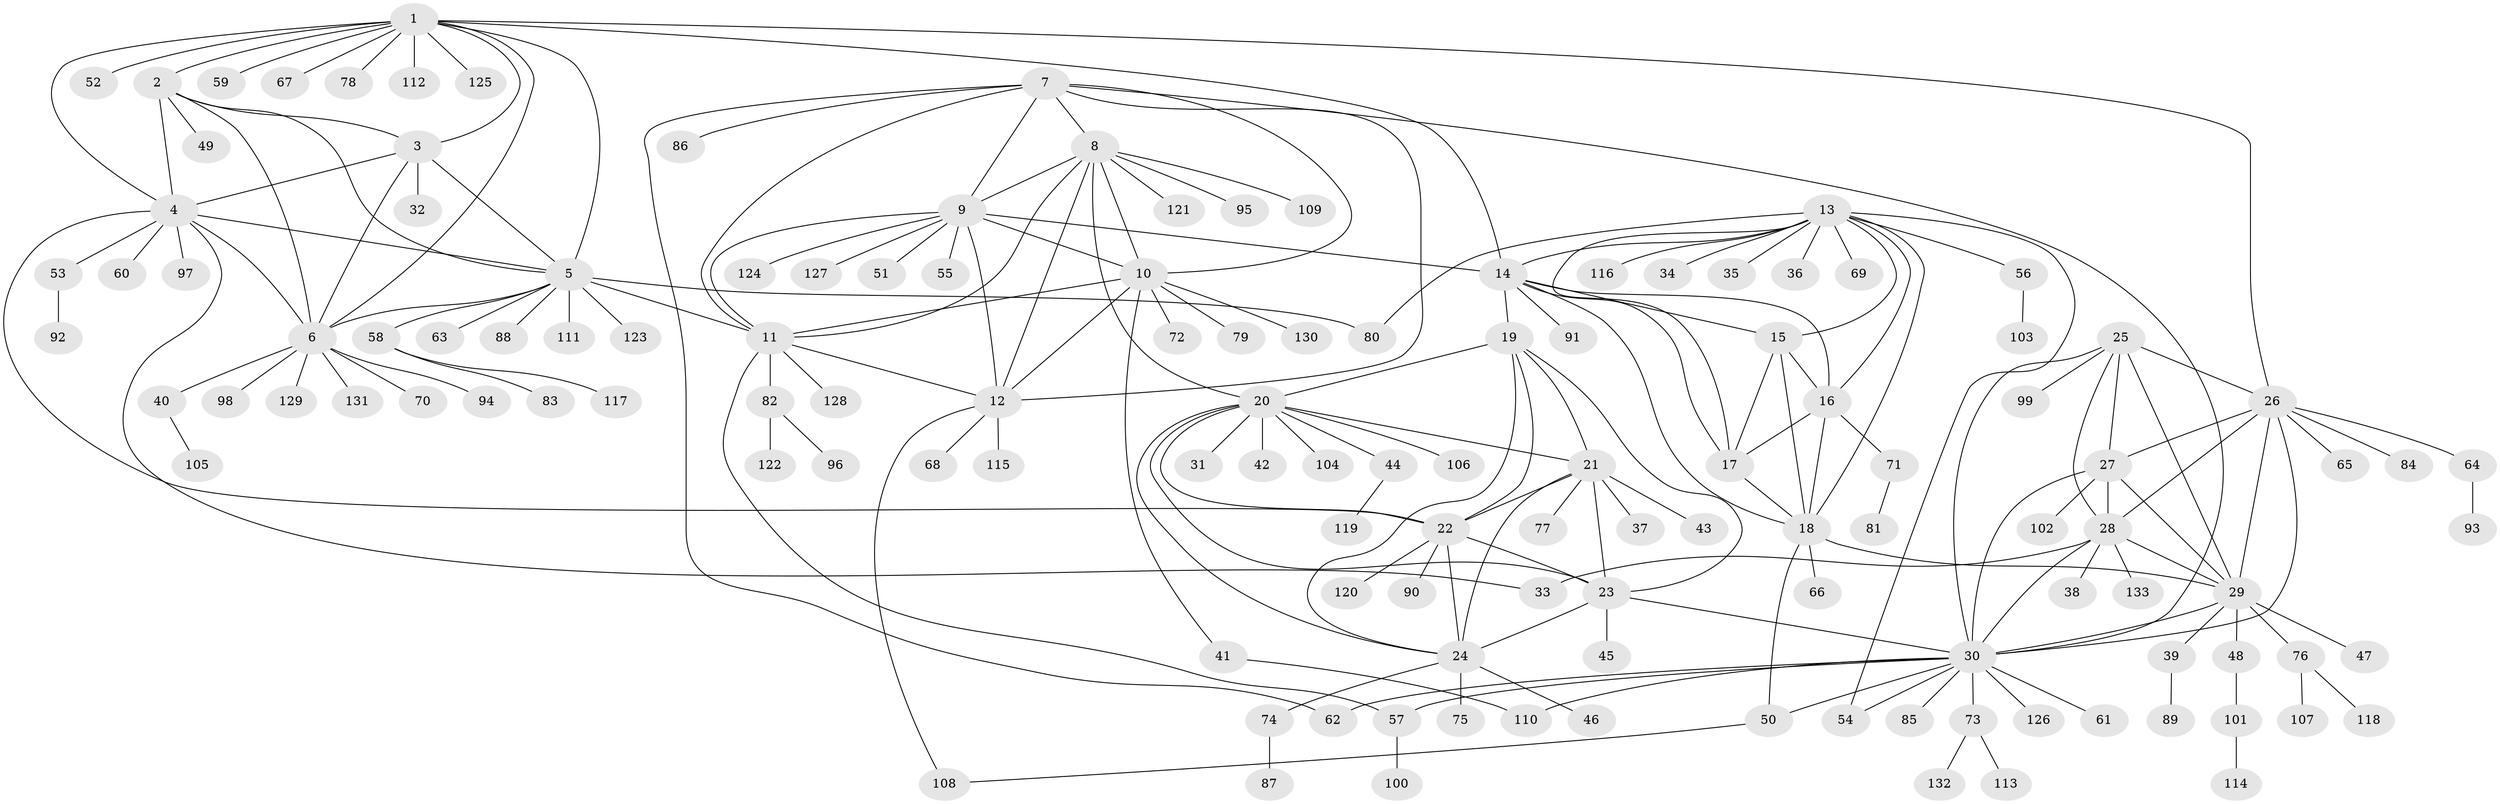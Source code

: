 // coarse degree distribution, {3: 0.02564102564102564, 5: 0.02564102564102564, 1: 0.7435897435897436, 4: 0.05128205128205128, 6: 0.02564102564102564, 8: 0.05128205128205128, 7: 0.02564102564102564, 9: 0.05128205128205128}
// Generated by graph-tools (version 1.1) at 2025/59/03/04/25 21:59:05]
// undirected, 133 vertices, 196 edges
graph export_dot {
graph [start="1"]
  node [color=gray90,style=filled];
  1;
  2;
  3;
  4;
  5;
  6;
  7;
  8;
  9;
  10;
  11;
  12;
  13;
  14;
  15;
  16;
  17;
  18;
  19;
  20;
  21;
  22;
  23;
  24;
  25;
  26;
  27;
  28;
  29;
  30;
  31;
  32;
  33;
  34;
  35;
  36;
  37;
  38;
  39;
  40;
  41;
  42;
  43;
  44;
  45;
  46;
  47;
  48;
  49;
  50;
  51;
  52;
  53;
  54;
  55;
  56;
  57;
  58;
  59;
  60;
  61;
  62;
  63;
  64;
  65;
  66;
  67;
  68;
  69;
  70;
  71;
  72;
  73;
  74;
  75;
  76;
  77;
  78;
  79;
  80;
  81;
  82;
  83;
  84;
  85;
  86;
  87;
  88;
  89;
  90;
  91;
  92;
  93;
  94;
  95;
  96;
  97;
  98;
  99;
  100;
  101;
  102;
  103;
  104;
  105;
  106;
  107;
  108;
  109;
  110;
  111;
  112;
  113;
  114;
  115;
  116;
  117;
  118;
  119;
  120;
  121;
  122;
  123;
  124;
  125;
  126;
  127;
  128;
  129;
  130;
  131;
  132;
  133;
  1 -- 2;
  1 -- 3;
  1 -- 4;
  1 -- 5;
  1 -- 6;
  1 -- 14;
  1 -- 26;
  1 -- 52;
  1 -- 59;
  1 -- 67;
  1 -- 78;
  1 -- 112;
  1 -- 125;
  2 -- 3;
  2 -- 4;
  2 -- 5;
  2 -- 6;
  2 -- 49;
  3 -- 4;
  3 -- 5;
  3 -- 6;
  3 -- 32;
  4 -- 5;
  4 -- 6;
  4 -- 22;
  4 -- 33;
  4 -- 53;
  4 -- 60;
  4 -- 97;
  5 -- 6;
  5 -- 11;
  5 -- 58;
  5 -- 63;
  5 -- 80;
  5 -- 88;
  5 -- 111;
  5 -- 123;
  6 -- 40;
  6 -- 70;
  6 -- 94;
  6 -- 98;
  6 -- 129;
  6 -- 131;
  7 -- 8;
  7 -- 9;
  7 -- 10;
  7 -- 11;
  7 -- 12;
  7 -- 30;
  7 -- 62;
  7 -- 86;
  8 -- 9;
  8 -- 10;
  8 -- 11;
  8 -- 12;
  8 -- 20;
  8 -- 95;
  8 -- 109;
  8 -- 121;
  9 -- 10;
  9 -- 11;
  9 -- 12;
  9 -- 14;
  9 -- 51;
  9 -- 55;
  9 -- 124;
  9 -- 127;
  10 -- 11;
  10 -- 12;
  10 -- 41;
  10 -- 72;
  10 -- 79;
  10 -- 130;
  11 -- 12;
  11 -- 57;
  11 -- 82;
  11 -- 128;
  12 -- 68;
  12 -- 108;
  12 -- 115;
  13 -- 14;
  13 -- 15;
  13 -- 16;
  13 -- 17;
  13 -- 18;
  13 -- 34;
  13 -- 35;
  13 -- 36;
  13 -- 54;
  13 -- 56;
  13 -- 69;
  13 -- 80;
  13 -- 116;
  14 -- 15;
  14 -- 16;
  14 -- 17;
  14 -- 18;
  14 -- 19;
  14 -- 91;
  15 -- 16;
  15 -- 17;
  15 -- 18;
  16 -- 17;
  16 -- 18;
  16 -- 71;
  17 -- 18;
  18 -- 29;
  18 -- 50;
  18 -- 66;
  19 -- 20;
  19 -- 21;
  19 -- 22;
  19 -- 23;
  19 -- 24;
  20 -- 21;
  20 -- 22;
  20 -- 23;
  20 -- 24;
  20 -- 31;
  20 -- 42;
  20 -- 44;
  20 -- 104;
  20 -- 106;
  21 -- 22;
  21 -- 23;
  21 -- 24;
  21 -- 37;
  21 -- 43;
  21 -- 77;
  22 -- 23;
  22 -- 24;
  22 -- 90;
  22 -- 120;
  23 -- 24;
  23 -- 30;
  23 -- 45;
  24 -- 46;
  24 -- 74;
  24 -- 75;
  25 -- 26;
  25 -- 27;
  25 -- 28;
  25 -- 29;
  25 -- 30;
  25 -- 99;
  26 -- 27;
  26 -- 28;
  26 -- 29;
  26 -- 30;
  26 -- 64;
  26 -- 65;
  26 -- 84;
  27 -- 28;
  27 -- 29;
  27 -- 30;
  27 -- 102;
  28 -- 29;
  28 -- 30;
  28 -- 33;
  28 -- 38;
  28 -- 133;
  29 -- 30;
  29 -- 39;
  29 -- 47;
  29 -- 48;
  29 -- 76;
  30 -- 50;
  30 -- 54;
  30 -- 57;
  30 -- 61;
  30 -- 62;
  30 -- 73;
  30 -- 85;
  30 -- 110;
  30 -- 126;
  39 -- 89;
  40 -- 105;
  41 -- 110;
  44 -- 119;
  48 -- 101;
  50 -- 108;
  53 -- 92;
  56 -- 103;
  57 -- 100;
  58 -- 83;
  58 -- 117;
  64 -- 93;
  71 -- 81;
  73 -- 113;
  73 -- 132;
  74 -- 87;
  76 -- 107;
  76 -- 118;
  82 -- 96;
  82 -- 122;
  101 -- 114;
}
